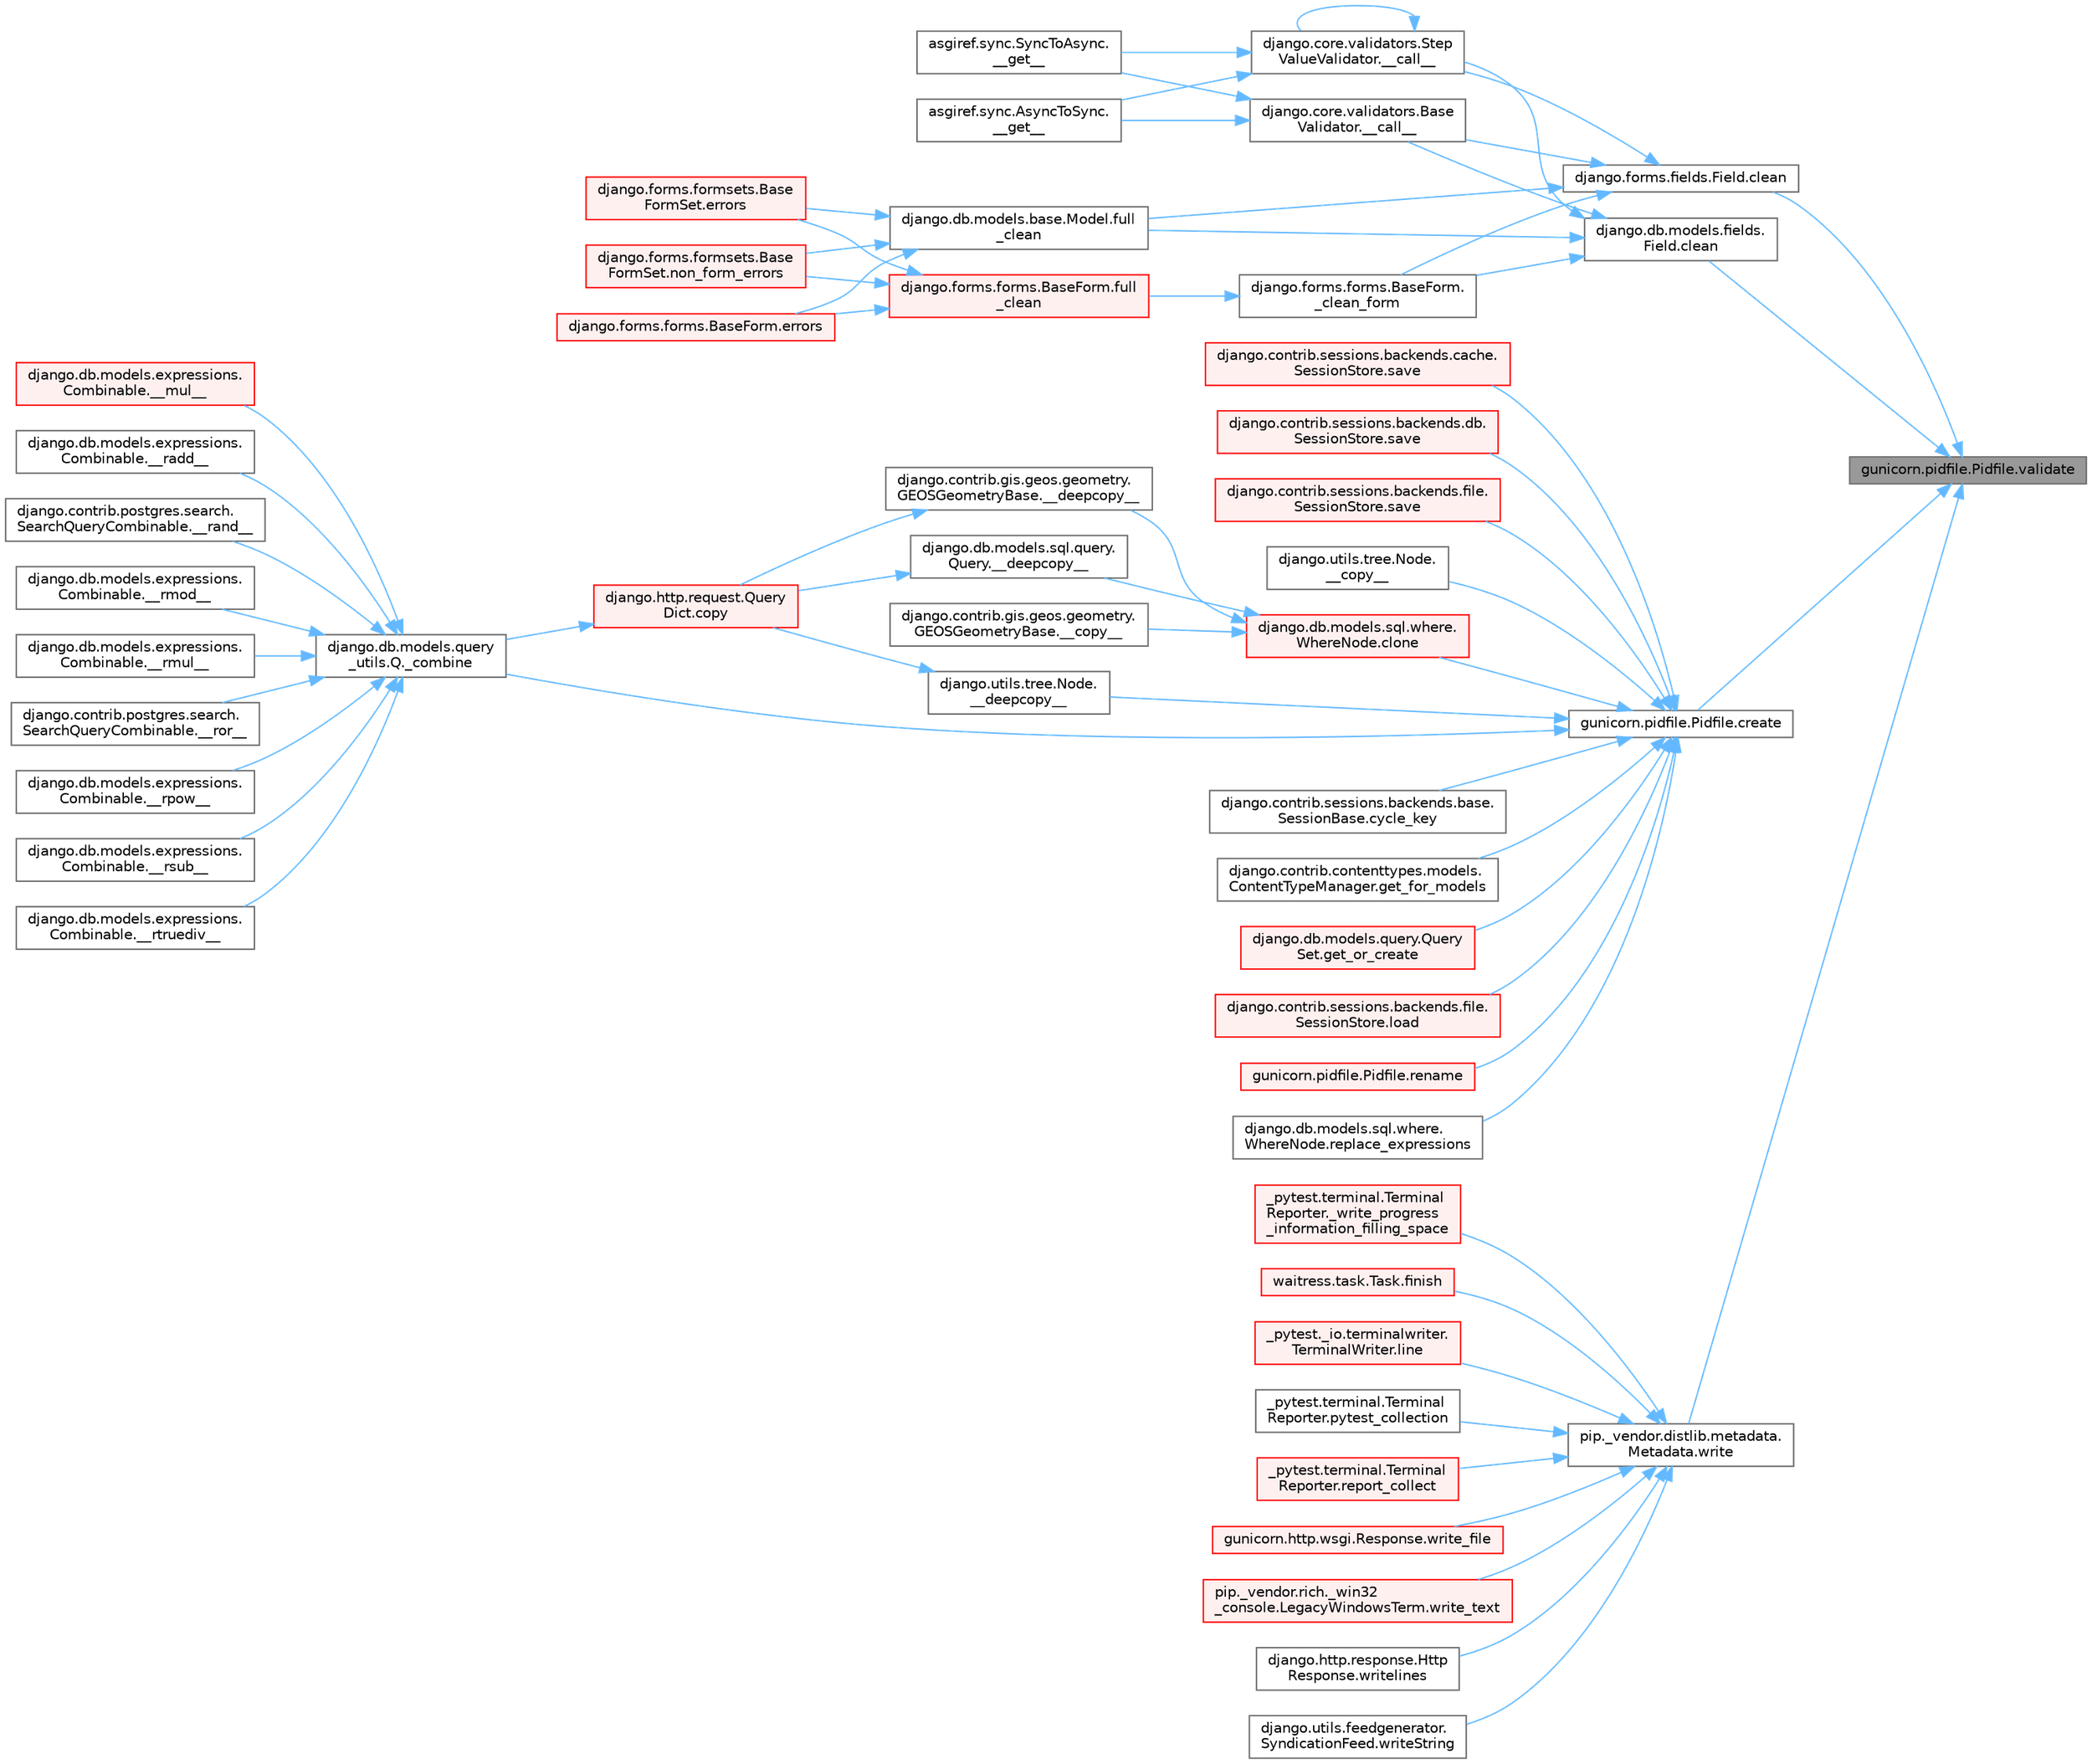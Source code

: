 digraph "gunicorn.pidfile.Pidfile.validate"
{
 // LATEX_PDF_SIZE
  bgcolor="transparent";
  edge [fontname=Helvetica,fontsize=10,labelfontname=Helvetica,labelfontsize=10];
  node [fontname=Helvetica,fontsize=10,shape=box,height=0.2,width=0.4];
  rankdir="RL";
  Node1 [id="Node000001",label="gunicorn.pidfile.Pidfile.validate",height=0.2,width=0.4,color="gray40", fillcolor="grey60", style="filled", fontcolor="black",tooltip=" "];
  Node1 -> Node2 [id="edge1_Node000001_Node000002",dir="back",color="steelblue1",style="solid",tooltip=" "];
  Node2 [id="Node000002",label="django.db.models.fields.\lField.clean",height=0.2,width=0.4,color="grey40", fillcolor="white", style="filled",URL="$classdjango_1_1db_1_1models_1_1fields_1_1_field.html#a4882fa20e9148ee8315b937e9cea41bf",tooltip=" "];
  Node2 -> Node3 [id="edge2_Node000002_Node000003",dir="back",color="steelblue1",style="solid",tooltip=" "];
  Node3 [id="Node000003",label="django.core.validators.Base\lValidator.__call__",height=0.2,width=0.4,color="grey40", fillcolor="white", style="filled",URL="$classdjango_1_1core_1_1validators_1_1_base_validator.html#ac718256582df714e061c6b927e045d12",tooltip=" "];
  Node3 -> Node4 [id="edge3_Node000003_Node000004",dir="back",color="steelblue1",style="solid",tooltip=" "];
  Node4 [id="Node000004",label="asgiref.sync.AsyncToSync.\l__get__",height=0.2,width=0.4,color="grey40", fillcolor="white", style="filled",URL="$classasgiref_1_1sync_1_1_async_to_sync.html#a23e9ef7a73da98dad9e3f4e65846969b",tooltip=" "];
  Node3 -> Node5 [id="edge4_Node000003_Node000005",dir="back",color="steelblue1",style="solid",tooltip=" "];
  Node5 [id="Node000005",label="asgiref.sync.SyncToAsync.\l__get__",height=0.2,width=0.4,color="grey40", fillcolor="white", style="filled",URL="$classasgiref_1_1sync_1_1_sync_to_async.html#aebdfbe3f01079a529fd2f39810597381",tooltip=" "];
  Node2 -> Node6 [id="edge5_Node000002_Node000006",dir="back",color="steelblue1",style="solid",tooltip=" "];
  Node6 [id="Node000006",label="django.core.validators.Step\lValueValidator.__call__",height=0.2,width=0.4,color="grey40", fillcolor="white", style="filled",URL="$classdjango_1_1core_1_1validators_1_1_step_value_validator.html#aebdbf74fe74c5b999350df9c1852714c",tooltip=" "];
  Node6 -> Node6 [id="edge6_Node000006_Node000006",dir="back",color="steelblue1",style="solid",tooltip=" "];
  Node6 -> Node4 [id="edge7_Node000006_Node000004",dir="back",color="steelblue1",style="solid",tooltip=" "];
  Node6 -> Node5 [id="edge8_Node000006_Node000005",dir="back",color="steelblue1",style="solid",tooltip=" "];
  Node2 -> Node7 [id="edge9_Node000002_Node000007",dir="back",color="steelblue1",style="solid",tooltip=" "];
  Node7 [id="Node000007",label="django.forms.forms.BaseForm.\l_clean_form",height=0.2,width=0.4,color="grey40", fillcolor="white", style="filled",URL="$classdjango_1_1forms_1_1forms_1_1_base_form.html#ae5eed108001c1a75985b75174fe23f1f",tooltip=" "];
  Node7 -> Node8 [id="edge10_Node000007_Node000008",dir="back",color="steelblue1",style="solid",tooltip=" "];
  Node8 [id="Node000008",label="django.forms.forms.BaseForm.full\l_clean",height=0.2,width=0.4,color="red", fillcolor="#FFF0F0", style="filled",URL="$classdjango_1_1forms_1_1forms_1_1_base_form.html#a396d2448f658dc84a0f0b473ffaae918",tooltip=" "];
  Node8 -> Node10 [id="edge11_Node000008_Node000010",dir="back",color="steelblue1",style="solid",tooltip=" "];
  Node10 [id="Node000010",label="django.forms.forms.BaseForm.errors",height=0.2,width=0.4,color="red", fillcolor="#FFF0F0", style="filled",URL="$classdjango_1_1forms_1_1forms_1_1_base_form.html#aca47cb75eb6c321d1c429b33eca94d49",tooltip=" "];
  Node8 -> Node595 [id="edge12_Node000008_Node000595",dir="back",color="steelblue1",style="solid",tooltip=" "];
  Node595 [id="Node000595",label="django.forms.formsets.Base\lFormSet.errors",height=0.2,width=0.4,color="red", fillcolor="#FFF0F0", style="filled",URL="$classdjango_1_1forms_1_1formsets_1_1_base_form_set.html#a9e249e2240c3ae2775249e3d3da42020",tooltip=" "];
  Node8 -> Node683 [id="edge13_Node000008_Node000683",dir="back",color="steelblue1",style="solid",tooltip=" "];
  Node683 [id="Node000683",label="django.forms.formsets.Base\lFormSet.non_form_errors",height=0.2,width=0.4,color="red", fillcolor="#FFF0F0", style="filled",URL="$classdjango_1_1forms_1_1formsets_1_1_base_form_set.html#a8b499fb5fdd72c59134bf40aeac2de3c",tooltip=" "];
  Node2 -> Node594 [id="edge14_Node000002_Node000594",dir="back",color="steelblue1",style="solid",tooltip=" "];
  Node594 [id="Node000594",label="django.db.models.base.Model.full\l_clean",height=0.2,width=0.4,color="grey40", fillcolor="white", style="filled",URL="$classdjango_1_1db_1_1models_1_1base_1_1_model.html#a2e68bd042bd3e52b086f8838eeaa416f",tooltip=" "];
  Node594 -> Node10 [id="edge15_Node000594_Node000010",dir="back",color="steelblue1",style="solid",tooltip=" "];
  Node594 -> Node595 [id="edge16_Node000594_Node000595",dir="back",color="steelblue1",style="solid",tooltip=" "];
  Node594 -> Node683 [id="edge17_Node000594_Node000683",dir="back",color="steelblue1",style="solid",tooltip=" "];
  Node1 -> Node593 [id="edge18_Node000001_Node000593",dir="back",color="steelblue1",style="solid",tooltip=" "];
  Node593 [id="Node000593",label="django.forms.fields.Field.clean",height=0.2,width=0.4,color="grey40", fillcolor="white", style="filled",URL="$classdjango_1_1forms_1_1fields_1_1_field.html#aee75acad433887bd31c6f298ebd77195",tooltip=" "];
  Node593 -> Node3 [id="edge19_Node000593_Node000003",dir="back",color="steelblue1",style="solid",tooltip=" "];
  Node593 -> Node6 [id="edge20_Node000593_Node000006",dir="back",color="steelblue1",style="solid",tooltip=" "];
  Node593 -> Node7 [id="edge21_Node000593_Node000007",dir="back",color="steelblue1",style="solid",tooltip=" "];
  Node593 -> Node594 [id="edge22_Node000593_Node000594",dir="back",color="steelblue1",style="solid",tooltip=" "];
  Node1 -> Node1167 [id="edge23_Node000001_Node001167",dir="back",color="steelblue1",style="solid",tooltip=" "];
  Node1167 [id="Node001167",label="gunicorn.pidfile.Pidfile.create",height=0.2,width=0.4,color="grey40", fillcolor="white", style="filled",URL="$classgunicorn_1_1pidfile_1_1_pidfile.html#a739ebe5daa90135eb5ab41ed81b0e31d",tooltip=" "];
  Node1167 -> Node291 [id="edge24_Node001167_Node000291",dir="back",color="steelblue1",style="solid",tooltip=" "];
  Node291 [id="Node000291",label="django.utils.tree.Node.\l__copy__",height=0.2,width=0.4,color="grey40", fillcolor="white", style="filled",URL="$classdjango_1_1utils_1_1tree_1_1_node.html#abae878f6b4500b8b241c23d8fac46e63",tooltip=" "];
  Node1167 -> Node292 [id="edge25_Node001167_Node000292",dir="back",color="steelblue1",style="solid",tooltip=" "];
  Node292 [id="Node000292",label="django.utils.tree.Node.\l__deepcopy__",height=0.2,width=0.4,color="grey40", fillcolor="white", style="filled",URL="$classdjango_1_1utils_1_1tree_1_1_node.html#a38840c46ded3963808edbeec90765d6b",tooltip=" "];
  Node292 -> Node293 [id="edge26_Node000292_Node000293",dir="back",color="steelblue1",style="solid",tooltip=" "];
  Node293 [id="Node000293",label="django.http.request.Query\lDict.copy",height=0.2,width=0.4,color="red", fillcolor="#FFF0F0", style="filled",URL="$classdjango_1_1http_1_1request_1_1_query_dict.html#ada9e4956e62868c5587b9ffde7b358b5",tooltip=" "];
  Node293 -> Node139 [id="edge27_Node000293_Node000139",dir="back",color="steelblue1",style="solid",tooltip=" "];
  Node139 [id="Node000139",label="django.db.models.query\l_utils.Q._combine",height=0.2,width=0.4,color="grey40", fillcolor="white", style="filled",URL="$classdjango_1_1db_1_1models_1_1query__utils_1_1_q.html#ade621b98231b73615e1aa3a726560c55",tooltip=" "];
  Node139 -> Node140 [id="edge28_Node000139_Node000140",dir="back",color="steelblue1",style="solid",tooltip=" "];
  Node140 [id="Node000140",label="django.db.models.expressions.\lCombinable.__mul__",height=0.2,width=0.4,color="red", fillcolor="#FFF0F0", style="filled",URL="$classdjango_1_1db_1_1models_1_1expressions_1_1_combinable.html#a18670e03ec4b2fc0eafb0782602b72ec",tooltip=" "];
  Node139 -> Node144 [id="edge29_Node000139_Node000144",dir="back",color="steelblue1",style="solid",tooltip=" "];
  Node144 [id="Node000144",label="django.db.models.expressions.\lCombinable.__radd__",height=0.2,width=0.4,color="grey40", fillcolor="white", style="filled",URL="$classdjango_1_1db_1_1models_1_1expressions_1_1_combinable.html#a4872efab02abfbe2d20977469210ce25",tooltip=" "];
  Node139 -> Node145 [id="edge30_Node000139_Node000145",dir="back",color="steelblue1",style="solid",tooltip=" "];
  Node145 [id="Node000145",label="django.contrib.postgres.search.\lSearchQueryCombinable.__rand__",height=0.2,width=0.4,color="grey40", fillcolor="white", style="filled",URL="$classdjango_1_1contrib_1_1postgres_1_1search_1_1_search_query_combinable.html#a3d51899b7ac9564232b005aa65bec114",tooltip=" "];
  Node139 -> Node146 [id="edge31_Node000139_Node000146",dir="back",color="steelblue1",style="solid",tooltip=" "];
  Node146 [id="Node000146",label="django.db.models.expressions.\lCombinable.__rmod__",height=0.2,width=0.4,color="grey40", fillcolor="white", style="filled",URL="$classdjango_1_1db_1_1models_1_1expressions_1_1_combinable.html#ad32e5e96bab77dd57e3337a156c5de39",tooltip=" "];
  Node139 -> Node147 [id="edge32_Node000139_Node000147",dir="back",color="steelblue1",style="solid",tooltip=" "];
  Node147 [id="Node000147",label="django.db.models.expressions.\lCombinable.__rmul__",height=0.2,width=0.4,color="grey40", fillcolor="white", style="filled",URL="$classdjango_1_1db_1_1models_1_1expressions_1_1_combinable.html#adfde700eec6b9ea280e9fec3e202acab",tooltip=" "];
  Node139 -> Node148 [id="edge33_Node000139_Node000148",dir="back",color="steelblue1",style="solid",tooltip=" "];
  Node148 [id="Node000148",label="django.contrib.postgres.search.\lSearchQueryCombinable.__ror__",height=0.2,width=0.4,color="grey40", fillcolor="white", style="filled",URL="$classdjango_1_1contrib_1_1postgres_1_1search_1_1_search_query_combinable.html#ac5984f052629ae58cd73a90c852fe22c",tooltip=" "];
  Node139 -> Node149 [id="edge34_Node000139_Node000149",dir="back",color="steelblue1",style="solid",tooltip=" "];
  Node149 [id="Node000149",label="django.db.models.expressions.\lCombinable.__rpow__",height=0.2,width=0.4,color="grey40", fillcolor="white", style="filled",URL="$classdjango_1_1db_1_1models_1_1expressions_1_1_combinable.html#a1847c8db3c40340a723f6bf51ebadf89",tooltip=" "];
  Node139 -> Node150 [id="edge35_Node000139_Node000150",dir="back",color="steelblue1",style="solid",tooltip=" "];
  Node150 [id="Node000150",label="django.db.models.expressions.\lCombinable.__rsub__",height=0.2,width=0.4,color="grey40", fillcolor="white", style="filled",URL="$classdjango_1_1db_1_1models_1_1expressions_1_1_combinable.html#af906f43306d94cf530387eecce802a81",tooltip=" "];
  Node139 -> Node151 [id="edge36_Node000139_Node000151",dir="back",color="steelblue1",style="solid",tooltip=" "];
  Node151 [id="Node000151",label="django.db.models.expressions.\lCombinable.__rtruediv__",height=0.2,width=0.4,color="grey40", fillcolor="white", style="filled",URL="$classdjango_1_1db_1_1models_1_1expressions_1_1_combinable.html#aff897a2f7f103240839b7da073e9fe1a",tooltip=" "];
  Node1167 -> Node139 [id="edge37_Node001167_Node000139",dir="back",color="steelblue1",style="solid",tooltip=" "];
  Node1167 -> Node513 [id="edge38_Node001167_Node000513",dir="back",color="steelblue1",style="solid",tooltip=" "];
  Node513 [id="Node000513",label="django.db.models.sql.where.\lWhereNode.clone",height=0.2,width=0.4,color="red", fillcolor="#FFF0F0", style="filled",URL="$classdjango_1_1db_1_1models_1_1sql_1_1where_1_1_where_node.html#a0faff63950b774ce4ad391ea1f6b6d2c",tooltip=" "];
  Node513 -> Node480 [id="edge39_Node000513_Node000480",dir="back",color="steelblue1",style="solid",tooltip=" "];
  Node480 [id="Node000480",label="django.contrib.gis.geos.geometry.\lGEOSGeometryBase.__copy__",height=0.2,width=0.4,color="grey40", fillcolor="white", style="filled",URL="$classdjango_1_1contrib_1_1gis_1_1geos_1_1geometry_1_1_g_e_o_s_geometry_base.html#ae0f85dbfd6e6e2dab4aa9dd295340b87",tooltip=" "];
  Node513 -> Node481 [id="edge40_Node000513_Node000481",dir="back",color="steelblue1",style="solid",tooltip=" "];
  Node481 [id="Node000481",label="django.contrib.gis.geos.geometry.\lGEOSGeometryBase.__deepcopy__",height=0.2,width=0.4,color="grey40", fillcolor="white", style="filled",URL="$classdjango_1_1contrib_1_1gis_1_1geos_1_1geometry_1_1_g_e_o_s_geometry_base.html#ac6f16be987e8c98b9ecb52ccb388c18c",tooltip=" "];
  Node481 -> Node293 [id="edge41_Node000481_Node000293",dir="back",color="steelblue1",style="solid",tooltip=" "];
  Node513 -> Node482 [id="edge42_Node000513_Node000482",dir="back",color="steelblue1",style="solid",tooltip=" "];
  Node482 [id="Node000482",label="django.db.models.sql.query.\lQuery.__deepcopy__",height=0.2,width=0.4,color="grey40", fillcolor="white", style="filled",URL="$classdjango_1_1db_1_1models_1_1sql_1_1query_1_1_query.html#a03b0d1ca81a588c179694300577a5dde",tooltip=" "];
  Node482 -> Node293 [id="edge43_Node000482_Node000293",dir="back",color="steelblue1",style="solid",tooltip=" "];
  Node1167 -> Node68 [id="edge44_Node001167_Node000068",dir="back",color="steelblue1",style="solid",tooltip=" "];
  Node68 [id="Node000068",label="django.contrib.sessions.backends.base.\lSessionBase.cycle_key",height=0.2,width=0.4,color="grey40", fillcolor="white", style="filled",URL="$classdjango_1_1contrib_1_1sessions_1_1backends_1_1base_1_1_session_base.html#a6955e9bebe4e5b7d463bccfcf9181016",tooltip=" "];
  Node1167 -> Node669 [id="edge45_Node001167_Node000669",dir="back",color="steelblue1",style="solid",tooltip=" "];
  Node669 [id="Node000669",label="django.contrib.contenttypes.models.\lContentTypeManager.get_for_models",height=0.2,width=0.4,color="grey40", fillcolor="white", style="filled",URL="$classdjango_1_1contrib_1_1contenttypes_1_1models_1_1_content_type_manager.html#a541a2e215680799739b6f8c1b19ddda4",tooltip=" "];
  Node1167 -> Node670 [id="edge46_Node001167_Node000670",dir="back",color="steelblue1",style="solid",tooltip=" "];
  Node670 [id="Node000670",label="django.db.models.query.Query\lSet.get_or_create",height=0.2,width=0.4,color="red", fillcolor="#FFF0F0", style="filled",URL="$classdjango_1_1db_1_1models_1_1query_1_1_query_set.html#a0f727927ec4d1b9f3087b831cc911c59",tooltip=" "];
  Node1167 -> Node496 [id="edge47_Node001167_Node000496",dir="back",color="steelblue1",style="solid",tooltip=" "];
  Node496 [id="Node000496",label="django.contrib.sessions.backends.file.\lSessionStore.load",height=0.2,width=0.4,color="red", fillcolor="#FFF0F0", style="filled",URL="$classdjango_1_1contrib_1_1sessions_1_1backends_1_1file_1_1_session_store.html#a408fa63512306fbaa7bbb62742f0295f",tooltip=" "];
  Node1167 -> Node672 [id="edge48_Node001167_Node000672",dir="back",color="steelblue1",style="solid",tooltip=" "];
  Node672 [id="Node000672",label="gunicorn.pidfile.Pidfile.rename",height=0.2,width=0.4,color="red", fillcolor="#FFF0F0", style="filled",URL="$classgunicorn_1_1pidfile_1_1_pidfile.html#af03623bf56b92f594700ba5e5f25bc76",tooltip=" "];
  Node1167 -> Node673 [id="edge49_Node001167_Node000673",dir="back",color="steelblue1",style="solid",tooltip=" "];
  Node673 [id="Node000673",label="django.db.models.sql.where.\lWhereNode.replace_expressions",height=0.2,width=0.4,color="grey40", fillcolor="white", style="filled",URL="$classdjango_1_1db_1_1models_1_1sql_1_1where_1_1_where_node.html#a1cc3580a7f4a51605b52ae4a9653b3ac",tooltip=" "];
  Node1167 -> Node674 [id="edge50_Node001167_Node000674",dir="back",color="steelblue1",style="solid",tooltip=" "];
  Node674 [id="Node000674",label="django.contrib.sessions.backends.cache.\lSessionStore.save",height=0.2,width=0.4,color="red", fillcolor="#FFF0F0", style="filled",URL="$classdjango_1_1contrib_1_1sessions_1_1backends_1_1cache_1_1_session_store.html#a67e81d959c24e3a84b1e755a9a861c53",tooltip=" "];
  Node1167 -> Node285 [id="edge51_Node001167_Node000285",dir="back",color="steelblue1",style="solid",tooltip=" "];
  Node285 [id="Node000285",label="django.contrib.sessions.backends.db.\lSessionStore.save",height=0.2,width=0.4,color="red", fillcolor="#FFF0F0", style="filled",URL="$classdjango_1_1contrib_1_1sessions_1_1backends_1_1db_1_1_session_store.html#a68a6b4f159bd3dc969ec80b34c1622af",tooltip=" "];
  Node1167 -> Node677 [id="edge52_Node001167_Node000677",dir="back",color="steelblue1",style="solid",tooltip=" "];
  Node677 [id="Node000677",label="django.contrib.sessions.backends.file.\lSessionStore.save",height=0.2,width=0.4,color="red", fillcolor="#FFF0F0", style="filled",URL="$classdjango_1_1contrib_1_1sessions_1_1backends_1_1file_1_1_session_store.html#af170f9c112376eb1627509287bf9620f",tooltip=" "];
  Node1 -> Node615 [id="edge53_Node000001_Node000615",dir="back",color="steelblue1",style="solid",tooltip=" "];
  Node615 [id="Node000615",label="pip._vendor.distlib.metadata.\lMetadata.write",height=0.2,width=0.4,color="grey40", fillcolor="white", style="filled",URL="$classpip_1_1__vendor_1_1distlib_1_1metadata_1_1_metadata.html#a1a2c54572ca133a21190923864249820",tooltip=" "];
  Node615 -> Node181 [id="edge54_Node000615_Node000181",dir="back",color="steelblue1",style="solid",tooltip=" "];
  Node181 [id="Node000181",label="_pytest.terminal.Terminal\lReporter._write_progress\l_information_filling_space",height=0.2,width=0.4,color="red", fillcolor="#FFF0F0", style="filled",URL="$class__pytest_1_1terminal_1_1_terminal_reporter.html#a915f19bb955611b65c211c611c4568b1",tooltip=" "];
  Node615 -> Node184 [id="edge55_Node000615_Node000184",dir="back",color="steelblue1",style="solid",tooltip=" "];
  Node184 [id="Node000184",label="waitress.task.Task.finish",height=0.2,width=0.4,color="red", fillcolor="#FFF0F0", style="filled",URL="$classwaitress_1_1task_1_1_task.html#a1e94739ac27e14a159d0e17c6d3e54b2",tooltip=" "];
  Node615 -> Node253 [id="edge56_Node000615_Node000253",dir="back",color="steelblue1",style="solid",tooltip=" "];
  Node253 [id="Node000253",label="_pytest._io.terminalwriter.\lTerminalWriter.line",height=0.2,width=0.4,color="red", fillcolor="#FFF0F0", style="filled",URL="$class__pytest_1_1__io_1_1terminalwriter_1_1_terminal_writer.html#a70c206b6c71b946771673c95d93d5d5a",tooltip=" "];
  Node615 -> Node616 [id="edge57_Node000615_Node000616",dir="back",color="steelblue1",style="solid",tooltip=" "];
  Node616 [id="Node000616",label="_pytest.terminal.Terminal\lReporter.pytest_collection",height=0.2,width=0.4,color="grey40", fillcolor="white", style="filled",URL="$class__pytest_1_1terminal_1_1_terminal_reporter.html#a1c7fd0ed91d4a12bb30c452d893e467f",tooltip=" "];
  Node615 -> Node617 [id="edge58_Node000615_Node000617",dir="back",color="steelblue1",style="solid",tooltip=" "];
  Node617 [id="Node000617",label="_pytest.terminal.Terminal\lReporter.report_collect",height=0.2,width=0.4,color="red", fillcolor="#FFF0F0", style="filled",URL="$class__pytest_1_1terminal_1_1_terminal_reporter.html#a8aaee1238de041e936a2d65c80d5458b",tooltip=" "];
  Node615 -> Node620 [id="edge59_Node000615_Node000620",dir="back",color="steelblue1",style="solid",tooltip=" "];
  Node620 [id="Node000620",label="gunicorn.http.wsgi.Response.write_file",height=0.2,width=0.4,color="red", fillcolor="#FFF0F0", style="filled",URL="$classgunicorn_1_1http_1_1wsgi_1_1_response.html#a469fe7554d4ffcd4dd1497f24d216329",tooltip=" "];
  Node615 -> Node622 [id="edge60_Node000615_Node000622",dir="back",color="steelblue1",style="solid",tooltip=" "];
  Node622 [id="Node000622",label="pip._vendor.rich._win32\l_console.LegacyWindowsTerm.write_text",height=0.2,width=0.4,color="red", fillcolor="#FFF0F0", style="filled",URL="$classpip_1_1__vendor_1_1rich_1_1__win32__console_1_1_legacy_windows_term.html#a285165149598e15cac2caf4d03385612",tooltip=" "];
  Node615 -> Node624 [id="edge61_Node000615_Node000624",dir="back",color="steelblue1",style="solid",tooltip=" "];
  Node624 [id="Node000624",label="django.http.response.Http\lResponse.writelines",height=0.2,width=0.4,color="grey40", fillcolor="white", style="filled",URL="$classdjango_1_1http_1_1response_1_1_http_response.html#aceaa0c2997dfd21c34c44056e7292914",tooltip=" "];
  Node615 -> Node625 [id="edge62_Node000615_Node000625",dir="back",color="steelblue1",style="solid",tooltip=" "];
  Node625 [id="Node000625",label="django.utils.feedgenerator.\lSyndicationFeed.writeString",height=0.2,width=0.4,color="grey40", fillcolor="white", style="filled",URL="$classdjango_1_1utils_1_1feedgenerator_1_1_syndication_feed.html#a78aa2a245467085cb79cdca0dc35f677",tooltip=" "];
}
